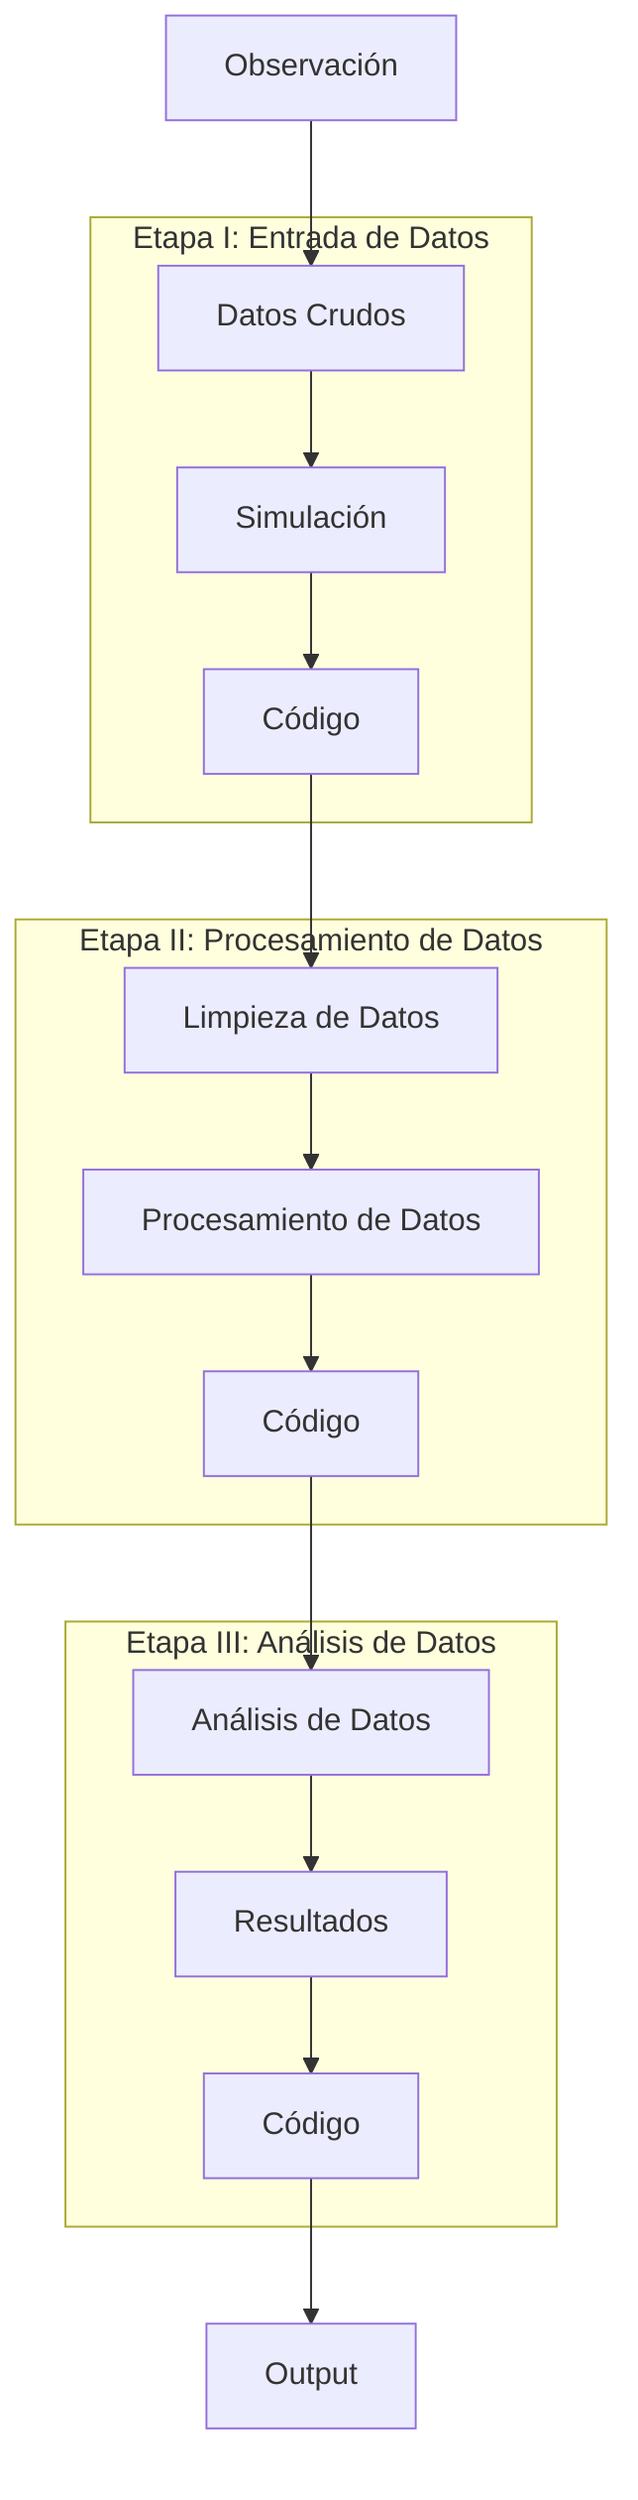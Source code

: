 graph TD
    A[Observación] --> B[Datos Crudos]
    B --> C[Simulación]
    C --> D[Código]

    subgraph "Etapa I: Entrada de Datos"
        B
        C
        D
    end

    D --> E[Limpieza de Datos]
    E --> F[Procesamiento de Datos]
    F --> G[Código]

    subgraph "Etapa II: Procesamiento de Datos"
        E
        F
        G
    end

    G --> H[Análisis de Datos]
    H --> I[Resultados]
    I --> J[Código]

    subgraph "Etapa III: Análisis de Datos"
        H
        I
        J
    end

    J --> K[Output]